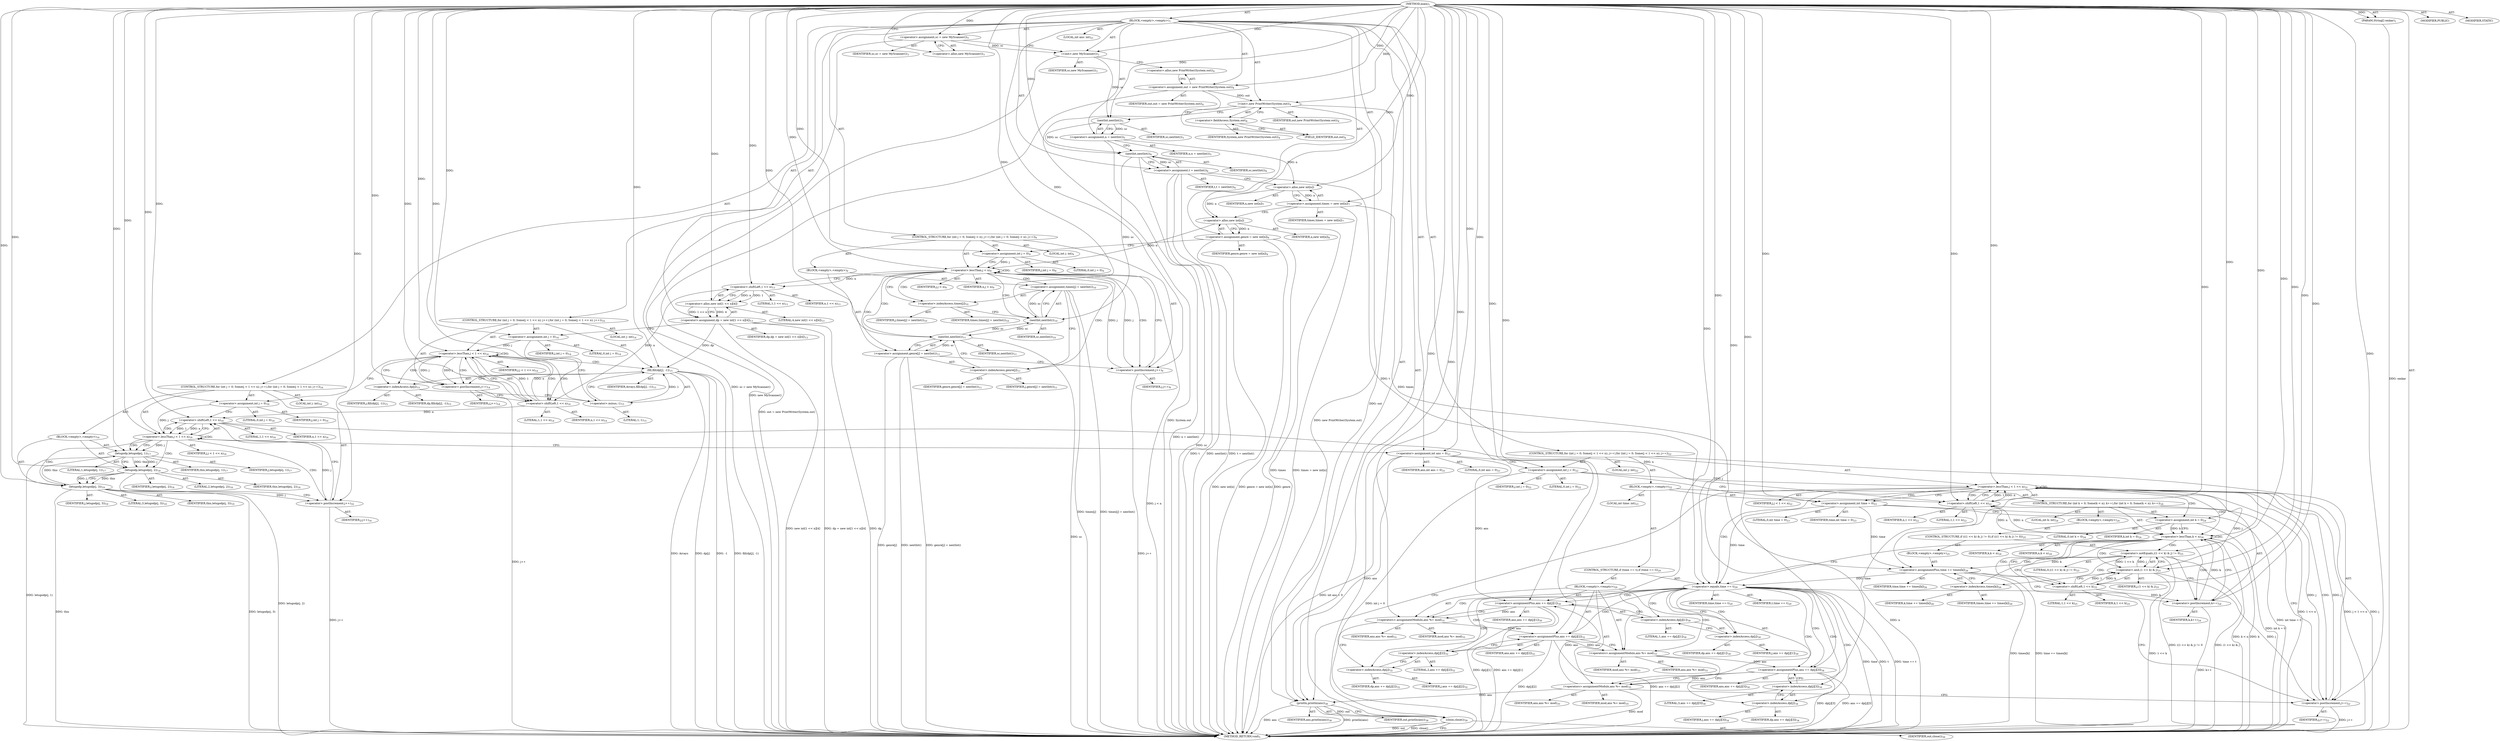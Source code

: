 digraph "main" {  
"17" [label = <(METHOD,main)<SUB>1</SUB>> ]
"18" [label = <(PARAM,String[] omkar)<SUB>1</SUB>> ]
"19" [label = <(BLOCK,&lt;empty&gt;,&lt;empty&gt;)<SUB>1</SUB>> ]
"20" [label = <(&lt;operator&gt;.assignment,sc = new MyScanner())<SUB>3</SUB>> ]
"21" [label = <(IDENTIFIER,sc,sc = new MyScanner())<SUB>3</SUB>> ]
"22" [label = <(&lt;operator&gt;.alloc,new MyScanner())<SUB>3</SUB>> ]
"23" [label = <(&lt;init&gt;,new MyScanner())<SUB>3</SUB>> ]
"24" [label = <(IDENTIFIER,sc,new MyScanner())<SUB>3</SUB>> ]
"25" [label = <(&lt;operator&gt;.assignment,out = new PrintWriter(System.out))<SUB>4</SUB>> ]
"26" [label = <(IDENTIFIER,out,out = new PrintWriter(System.out))<SUB>4</SUB>> ]
"27" [label = <(&lt;operator&gt;.alloc,new PrintWriter(System.out))<SUB>4</SUB>> ]
"28" [label = <(&lt;init&gt;,new PrintWriter(System.out))<SUB>4</SUB>> ]
"29" [label = <(IDENTIFIER,out,new PrintWriter(System.out))<SUB>4</SUB>> ]
"30" [label = <(&lt;operator&gt;.fieldAccess,System.out)<SUB>4</SUB>> ]
"31" [label = <(IDENTIFIER,System,new PrintWriter(System.out))<SUB>4</SUB>> ]
"32" [label = <(FIELD_IDENTIFIER,out,out)<SUB>4</SUB>> ]
"33" [label = <(&lt;operator&gt;.assignment,n = nextInt())<SUB>5</SUB>> ]
"34" [label = <(IDENTIFIER,n,n = nextInt())<SUB>5</SUB>> ]
"35" [label = <(nextInt,nextInt())<SUB>5</SUB>> ]
"36" [label = <(IDENTIFIER,sc,nextInt())<SUB>5</SUB>> ]
"37" [label = <(&lt;operator&gt;.assignment,t = nextInt())<SUB>6</SUB>> ]
"38" [label = <(IDENTIFIER,t,t = nextInt())<SUB>6</SUB>> ]
"39" [label = <(nextInt,nextInt())<SUB>6</SUB>> ]
"40" [label = <(IDENTIFIER,sc,nextInt())<SUB>6</SUB>> ]
"41" [label = <(&lt;operator&gt;.assignment,times = new int[n])<SUB>7</SUB>> ]
"42" [label = <(IDENTIFIER,times,times = new int[n])<SUB>7</SUB>> ]
"43" [label = <(&lt;operator&gt;.alloc,new int[n])> ]
"44" [label = <(IDENTIFIER,n,new int[n])<SUB>7</SUB>> ]
"45" [label = <(&lt;operator&gt;.assignment,genre = new int[n])<SUB>8</SUB>> ]
"46" [label = <(IDENTIFIER,genre,genre = new int[n])<SUB>8</SUB>> ]
"47" [label = <(&lt;operator&gt;.alloc,new int[n])> ]
"48" [label = <(IDENTIFIER,n,new int[n])<SUB>8</SUB>> ]
"49" [label = <(CONTROL_STRUCTURE,for (int j = 0; Some(j &lt; n); j++),for (int j = 0; Some(j &lt; n); j++))<SUB>9</SUB>> ]
"50" [label = <(LOCAL,int j: int)<SUB>9</SUB>> ]
"51" [label = <(&lt;operator&gt;.assignment,int j = 0)<SUB>9</SUB>> ]
"52" [label = <(IDENTIFIER,j,int j = 0)<SUB>9</SUB>> ]
"53" [label = <(LITERAL,0,int j = 0)<SUB>9</SUB>> ]
"54" [label = <(&lt;operator&gt;.lessThan,j &lt; n)<SUB>9</SUB>> ]
"55" [label = <(IDENTIFIER,j,j &lt; n)<SUB>9</SUB>> ]
"56" [label = <(IDENTIFIER,n,j &lt; n)<SUB>9</SUB>> ]
"57" [label = <(&lt;operator&gt;.postIncrement,j++)<SUB>9</SUB>> ]
"58" [label = <(IDENTIFIER,j,j++)<SUB>9</SUB>> ]
"59" [label = <(BLOCK,&lt;empty&gt;,&lt;empty&gt;)<SUB>9</SUB>> ]
"60" [label = <(&lt;operator&gt;.assignment,times[j] = nextInt())<SUB>10</SUB>> ]
"61" [label = <(&lt;operator&gt;.indexAccess,times[j])<SUB>10</SUB>> ]
"62" [label = <(IDENTIFIER,times,times[j] = nextInt())<SUB>10</SUB>> ]
"63" [label = <(IDENTIFIER,j,times[j] = nextInt())<SUB>10</SUB>> ]
"64" [label = <(nextInt,nextInt())<SUB>10</SUB>> ]
"65" [label = <(IDENTIFIER,sc,nextInt())<SUB>10</SUB>> ]
"66" [label = <(&lt;operator&gt;.assignment,genre[j] = nextInt())<SUB>11</SUB>> ]
"67" [label = <(&lt;operator&gt;.indexAccess,genre[j])<SUB>11</SUB>> ]
"68" [label = <(IDENTIFIER,genre,genre[j] = nextInt())<SUB>11</SUB>> ]
"69" [label = <(IDENTIFIER,j,genre[j] = nextInt())<SUB>11</SUB>> ]
"70" [label = <(nextInt,nextInt())<SUB>11</SUB>> ]
"71" [label = <(IDENTIFIER,sc,nextInt())<SUB>11</SUB>> ]
"72" [label = <(&lt;operator&gt;.assignment,dp = new int[1 &lt;&lt; n][4])<SUB>13</SUB>> ]
"73" [label = <(IDENTIFIER,dp,dp = new int[1 &lt;&lt; n][4])<SUB>13</SUB>> ]
"74" [label = <(&lt;operator&gt;.alloc,new int[1 &lt;&lt; n][4])> ]
"75" [label = <(&lt;operator&gt;.shiftLeft,1 &lt;&lt; n)<SUB>13</SUB>> ]
"76" [label = <(LITERAL,1,1 &lt;&lt; n)<SUB>13</SUB>> ]
"77" [label = <(IDENTIFIER,n,1 &lt;&lt; n)<SUB>13</SUB>> ]
"78" [label = <(LITERAL,4,new int[1 &lt;&lt; n][4])<SUB>13</SUB>> ]
"79" [label = <(CONTROL_STRUCTURE,for (int j = 0; Some(j &lt; 1 &lt;&lt; n); j++),for (int j = 0; Some(j &lt; 1 &lt;&lt; n); j++))<SUB>14</SUB>> ]
"80" [label = <(LOCAL,int j: int)<SUB>14</SUB>> ]
"81" [label = <(&lt;operator&gt;.assignment,int j = 0)<SUB>14</SUB>> ]
"82" [label = <(IDENTIFIER,j,int j = 0)<SUB>14</SUB>> ]
"83" [label = <(LITERAL,0,int j = 0)<SUB>14</SUB>> ]
"84" [label = <(&lt;operator&gt;.lessThan,j &lt; 1 &lt;&lt; n)<SUB>14</SUB>> ]
"85" [label = <(IDENTIFIER,j,j &lt; 1 &lt;&lt; n)<SUB>14</SUB>> ]
"86" [label = <(&lt;operator&gt;.shiftLeft,1 &lt;&lt; n)<SUB>14</SUB>> ]
"87" [label = <(LITERAL,1,1 &lt;&lt; n)<SUB>14</SUB>> ]
"88" [label = <(IDENTIFIER,n,1 &lt;&lt; n)<SUB>14</SUB>> ]
"89" [label = <(&lt;operator&gt;.postIncrement,j++)<SUB>14</SUB>> ]
"90" [label = <(IDENTIFIER,j,j++)<SUB>14</SUB>> ]
"91" [label = <(fill,fill(dp[j], -1))<SUB>15</SUB>> ]
"92" [label = <(IDENTIFIER,Arrays,fill(dp[j], -1))<SUB>15</SUB>> ]
"93" [label = <(&lt;operator&gt;.indexAccess,dp[j])<SUB>15</SUB>> ]
"94" [label = <(IDENTIFIER,dp,fill(dp[j], -1))<SUB>15</SUB>> ]
"95" [label = <(IDENTIFIER,j,fill(dp[j], -1))<SUB>15</SUB>> ]
"96" [label = <(&lt;operator&gt;.minus,-1)<SUB>15</SUB>> ]
"97" [label = <(LITERAL,1,-1)<SUB>15</SUB>> ]
"98" [label = <(CONTROL_STRUCTURE,for (int j = 0; Some(j &lt; 1 &lt;&lt; n); j++),for (int j = 0; Some(j &lt; 1 &lt;&lt; n); j++))<SUB>16</SUB>> ]
"99" [label = <(LOCAL,int j: int)<SUB>16</SUB>> ]
"100" [label = <(&lt;operator&gt;.assignment,int j = 0)<SUB>16</SUB>> ]
"101" [label = <(IDENTIFIER,j,int j = 0)<SUB>16</SUB>> ]
"102" [label = <(LITERAL,0,int j = 0)<SUB>16</SUB>> ]
"103" [label = <(&lt;operator&gt;.lessThan,j &lt; 1 &lt;&lt; n)<SUB>16</SUB>> ]
"104" [label = <(IDENTIFIER,j,j &lt; 1 &lt;&lt; n)<SUB>16</SUB>> ]
"105" [label = <(&lt;operator&gt;.shiftLeft,1 &lt;&lt; n)<SUB>16</SUB>> ]
"106" [label = <(LITERAL,1,1 &lt;&lt; n)<SUB>16</SUB>> ]
"107" [label = <(IDENTIFIER,n,1 &lt;&lt; n)<SUB>16</SUB>> ]
"108" [label = <(&lt;operator&gt;.postIncrement,j++)<SUB>16</SUB>> ]
"109" [label = <(IDENTIFIER,j,j++)<SUB>16</SUB>> ]
"110" [label = <(BLOCK,&lt;empty&gt;,&lt;empty&gt;)<SUB>16</SUB>> ]
"111" [label = <(letsgodp,letsgodp(j, 1))<SUB>17</SUB>> ]
"112" [label = <(IDENTIFIER,this,letsgodp(j, 1))<SUB>17</SUB>> ]
"113" [label = <(IDENTIFIER,j,letsgodp(j, 1))<SUB>17</SUB>> ]
"114" [label = <(LITERAL,1,letsgodp(j, 1))<SUB>17</SUB>> ]
"115" [label = <(letsgodp,letsgodp(j, 2))<SUB>18</SUB>> ]
"116" [label = <(IDENTIFIER,this,letsgodp(j, 2))<SUB>18</SUB>> ]
"117" [label = <(IDENTIFIER,j,letsgodp(j, 2))<SUB>18</SUB>> ]
"118" [label = <(LITERAL,2,letsgodp(j, 2))<SUB>18</SUB>> ]
"119" [label = <(letsgodp,letsgodp(j, 3))<SUB>19</SUB>> ]
"120" [label = <(IDENTIFIER,this,letsgodp(j, 3))<SUB>19</SUB>> ]
"121" [label = <(IDENTIFIER,j,letsgodp(j, 3))<SUB>19</SUB>> ]
"122" [label = <(LITERAL,3,letsgodp(j, 3))<SUB>19</SUB>> ]
"123" [label = <(LOCAL,int ans: int)<SUB>21</SUB>> ]
"124" [label = <(&lt;operator&gt;.assignment,int ans = 0)<SUB>21</SUB>> ]
"125" [label = <(IDENTIFIER,ans,int ans = 0)<SUB>21</SUB>> ]
"126" [label = <(LITERAL,0,int ans = 0)<SUB>21</SUB>> ]
"127" [label = <(CONTROL_STRUCTURE,for (int j = 0; Some(j &lt; 1 &lt;&lt; n); j++),for (int j = 0; Some(j &lt; 1 &lt;&lt; n); j++))<SUB>22</SUB>> ]
"128" [label = <(LOCAL,int j: int)<SUB>22</SUB>> ]
"129" [label = <(&lt;operator&gt;.assignment,int j = 0)<SUB>22</SUB>> ]
"130" [label = <(IDENTIFIER,j,int j = 0)<SUB>22</SUB>> ]
"131" [label = <(LITERAL,0,int j = 0)<SUB>22</SUB>> ]
"132" [label = <(&lt;operator&gt;.lessThan,j &lt; 1 &lt;&lt; n)<SUB>22</SUB>> ]
"133" [label = <(IDENTIFIER,j,j &lt; 1 &lt;&lt; n)<SUB>22</SUB>> ]
"134" [label = <(&lt;operator&gt;.shiftLeft,1 &lt;&lt; n)<SUB>22</SUB>> ]
"135" [label = <(LITERAL,1,1 &lt;&lt; n)<SUB>22</SUB>> ]
"136" [label = <(IDENTIFIER,n,1 &lt;&lt; n)<SUB>22</SUB>> ]
"137" [label = <(&lt;operator&gt;.postIncrement,j++)<SUB>22</SUB>> ]
"138" [label = <(IDENTIFIER,j,j++)<SUB>22</SUB>> ]
"139" [label = <(BLOCK,&lt;empty&gt;,&lt;empty&gt;)<SUB>22</SUB>> ]
"140" [label = <(LOCAL,int time: int)<SUB>23</SUB>> ]
"141" [label = <(&lt;operator&gt;.assignment,int time = 0)<SUB>23</SUB>> ]
"142" [label = <(IDENTIFIER,time,int time = 0)<SUB>23</SUB>> ]
"143" [label = <(LITERAL,0,int time = 0)<SUB>23</SUB>> ]
"144" [label = <(CONTROL_STRUCTURE,for (int k = 0; Some(k &lt; n); k++),for (int k = 0; Some(k &lt; n); k++))<SUB>24</SUB>> ]
"145" [label = <(LOCAL,int k: int)<SUB>24</SUB>> ]
"146" [label = <(&lt;operator&gt;.assignment,int k = 0)<SUB>24</SUB>> ]
"147" [label = <(IDENTIFIER,k,int k = 0)<SUB>24</SUB>> ]
"148" [label = <(LITERAL,0,int k = 0)<SUB>24</SUB>> ]
"149" [label = <(&lt;operator&gt;.lessThan,k &lt; n)<SUB>24</SUB>> ]
"150" [label = <(IDENTIFIER,k,k &lt; n)<SUB>24</SUB>> ]
"151" [label = <(IDENTIFIER,n,k &lt; n)<SUB>24</SUB>> ]
"152" [label = <(&lt;operator&gt;.postIncrement,k++)<SUB>24</SUB>> ]
"153" [label = <(IDENTIFIER,k,k++)<SUB>24</SUB>> ]
"154" [label = <(BLOCK,&lt;empty&gt;,&lt;empty&gt;)<SUB>24</SUB>> ]
"155" [label = <(CONTROL_STRUCTURE,if (((1 &lt;&lt; k) &amp; j) != 0),if (((1 &lt;&lt; k) &amp; j) != 0))<SUB>25</SUB>> ]
"156" [label = <(&lt;operator&gt;.notEquals,((1 &lt;&lt; k) &amp; j) != 0)<SUB>25</SUB>> ]
"157" [label = <(&lt;operator&gt;.and,(1 &lt;&lt; k) &amp; j)<SUB>25</SUB>> ]
"158" [label = <(&lt;operator&gt;.shiftLeft,1 &lt;&lt; k)<SUB>25</SUB>> ]
"159" [label = <(LITERAL,1,1 &lt;&lt; k)<SUB>25</SUB>> ]
"160" [label = <(IDENTIFIER,k,1 &lt;&lt; k)<SUB>25</SUB>> ]
"161" [label = <(IDENTIFIER,j,(1 &lt;&lt; k) &amp; j)<SUB>25</SUB>> ]
"162" [label = <(LITERAL,0,((1 &lt;&lt; k) &amp; j) != 0)<SUB>25</SUB>> ]
"163" [label = <(BLOCK,&lt;empty&gt;,&lt;empty&gt;)<SUB>25</SUB>> ]
"164" [label = <(&lt;operator&gt;.assignmentPlus,time += times[k])<SUB>26</SUB>> ]
"165" [label = <(IDENTIFIER,time,time += times[k])<SUB>26</SUB>> ]
"166" [label = <(&lt;operator&gt;.indexAccess,times[k])<SUB>26</SUB>> ]
"167" [label = <(IDENTIFIER,times,time += times[k])<SUB>26</SUB>> ]
"168" [label = <(IDENTIFIER,k,time += times[k])<SUB>26</SUB>> ]
"169" [label = <(CONTROL_STRUCTURE,if (time == t),if (time == t))<SUB>29</SUB>> ]
"170" [label = <(&lt;operator&gt;.equals,time == t)<SUB>29</SUB>> ]
"171" [label = <(IDENTIFIER,time,time == t)<SUB>29</SUB>> ]
"172" [label = <(IDENTIFIER,t,time == t)<SUB>29</SUB>> ]
"173" [label = <(BLOCK,&lt;empty&gt;,&lt;empty&gt;)<SUB>29</SUB>> ]
"174" [label = <(&lt;operator&gt;.assignmentPlus,ans += dp[j][1])<SUB>30</SUB>> ]
"175" [label = <(IDENTIFIER,ans,ans += dp[j][1])<SUB>30</SUB>> ]
"176" [label = <(&lt;operator&gt;.indexAccess,dp[j][1])<SUB>30</SUB>> ]
"177" [label = <(&lt;operator&gt;.indexAccess,dp[j])<SUB>30</SUB>> ]
"178" [label = <(IDENTIFIER,dp,ans += dp[j][1])<SUB>30</SUB>> ]
"179" [label = <(IDENTIFIER,j,ans += dp[j][1])<SUB>30</SUB>> ]
"180" [label = <(LITERAL,1,ans += dp[j][1])<SUB>30</SUB>> ]
"181" [label = <(&lt;operators&gt;.assignmentModulo,ans %= mod)<SUB>31</SUB>> ]
"182" [label = <(IDENTIFIER,ans,ans %= mod)<SUB>31</SUB>> ]
"183" [label = <(IDENTIFIER,mod,ans %= mod)<SUB>31</SUB>> ]
"184" [label = <(&lt;operator&gt;.assignmentPlus,ans += dp[j][2])<SUB>32</SUB>> ]
"185" [label = <(IDENTIFIER,ans,ans += dp[j][2])<SUB>32</SUB>> ]
"186" [label = <(&lt;operator&gt;.indexAccess,dp[j][2])<SUB>32</SUB>> ]
"187" [label = <(&lt;operator&gt;.indexAccess,dp[j])<SUB>32</SUB>> ]
"188" [label = <(IDENTIFIER,dp,ans += dp[j][2])<SUB>32</SUB>> ]
"189" [label = <(IDENTIFIER,j,ans += dp[j][2])<SUB>32</SUB>> ]
"190" [label = <(LITERAL,2,ans += dp[j][2])<SUB>32</SUB>> ]
"191" [label = <(&lt;operators&gt;.assignmentModulo,ans %= mod)<SUB>33</SUB>> ]
"192" [label = <(IDENTIFIER,ans,ans %= mod)<SUB>33</SUB>> ]
"193" [label = <(IDENTIFIER,mod,ans %= mod)<SUB>33</SUB>> ]
"194" [label = <(&lt;operator&gt;.assignmentPlus,ans += dp[j][3])<SUB>34</SUB>> ]
"195" [label = <(IDENTIFIER,ans,ans += dp[j][3])<SUB>34</SUB>> ]
"196" [label = <(&lt;operator&gt;.indexAccess,dp[j][3])<SUB>34</SUB>> ]
"197" [label = <(&lt;operator&gt;.indexAccess,dp[j])<SUB>34</SUB>> ]
"198" [label = <(IDENTIFIER,dp,ans += dp[j][3])<SUB>34</SUB>> ]
"199" [label = <(IDENTIFIER,j,ans += dp[j][3])<SUB>34</SUB>> ]
"200" [label = <(LITERAL,3,ans += dp[j][3])<SUB>34</SUB>> ]
"201" [label = <(&lt;operators&gt;.assignmentModulo,ans %= mod)<SUB>35</SUB>> ]
"202" [label = <(IDENTIFIER,ans,ans %= mod)<SUB>35</SUB>> ]
"203" [label = <(IDENTIFIER,mod,ans %= mod)<SUB>35</SUB>> ]
"204" [label = <(println,println(ans))<SUB>38</SUB>> ]
"205" [label = <(IDENTIFIER,out,println(ans))<SUB>38</SUB>> ]
"206" [label = <(IDENTIFIER,ans,println(ans))<SUB>38</SUB>> ]
"207" [label = <(close,close())<SUB>39</SUB>> ]
"208" [label = <(IDENTIFIER,out,close())<SUB>39</SUB>> ]
"209" [label = <(MODIFIER,PUBLIC)> ]
"210" [label = <(MODIFIER,STATIC)> ]
"211" [label = <(METHOD_RETURN,void)<SUB>1</SUB>> ]
  "17" -> "18"  [ label = "AST: "] 
  "17" -> "19"  [ label = "AST: "] 
  "17" -> "209"  [ label = "AST: "] 
  "17" -> "210"  [ label = "AST: "] 
  "17" -> "211"  [ label = "AST: "] 
  "19" -> "20"  [ label = "AST: "] 
  "19" -> "23"  [ label = "AST: "] 
  "19" -> "25"  [ label = "AST: "] 
  "19" -> "28"  [ label = "AST: "] 
  "19" -> "33"  [ label = "AST: "] 
  "19" -> "37"  [ label = "AST: "] 
  "19" -> "41"  [ label = "AST: "] 
  "19" -> "45"  [ label = "AST: "] 
  "19" -> "49"  [ label = "AST: "] 
  "19" -> "72"  [ label = "AST: "] 
  "19" -> "79"  [ label = "AST: "] 
  "19" -> "98"  [ label = "AST: "] 
  "19" -> "123"  [ label = "AST: "] 
  "19" -> "124"  [ label = "AST: "] 
  "19" -> "127"  [ label = "AST: "] 
  "19" -> "204"  [ label = "AST: "] 
  "19" -> "207"  [ label = "AST: "] 
  "20" -> "21"  [ label = "AST: "] 
  "20" -> "22"  [ label = "AST: "] 
  "23" -> "24"  [ label = "AST: "] 
  "25" -> "26"  [ label = "AST: "] 
  "25" -> "27"  [ label = "AST: "] 
  "28" -> "29"  [ label = "AST: "] 
  "28" -> "30"  [ label = "AST: "] 
  "30" -> "31"  [ label = "AST: "] 
  "30" -> "32"  [ label = "AST: "] 
  "33" -> "34"  [ label = "AST: "] 
  "33" -> "35"  [ label = "AST: "] 
  "35" -> "36"  [ label = "AST: "] 
  "37" -> "38"  [ label = "AST: "] 
  "37" -> "39"  [ label = "AST: "] 
  "39" -> "40"  [ label = "AST: "] 
  "41" -> "42"  [ label = "AST: "] 
  "41" -> "43"  [ label = "AST: "] 
  "43" -> "44"  [ label = "AST: "] 
  "45" -> "46"  [ label = "AST: "] 
  "45" -> "47"  [ label = "AST: "] 
  "47" -> "48"  [ label = "AST: "] 
  "49" -> "50"  [ label = "AST: "] 
  "49" -> "51"  [ label = "AST: "] 
  "49" -> "54"  [ label = "AST: "] 
  "49" -> "57"  [ label = "AST: "] 
  "49" -> "59"  [ label = "AST: "] 
  "51" -> "52"  [ label = "AST: "] 
  "51" -> "53"  [ label = "AST: "] 
  "54" -> "55"  [ label = "AST: "] 
  "54" -> "56"  [ label = "AST: "] 
  "57" -> "58"  [ label = "AST: "] 
  "59" -> "60"  [ label = "AST: "] 
  "59" -> "66"  [ label = "AST: "] 
  "60" -> "61"  [ label = "AST: "] 
  "60" -> "64"  [ label = "AST: "] 
  "61" -> "62"  [ label = "AST: "] 
  "61" -> "63"  [ label = "AST: "] 
  "64" -> "65"  [ label = "AST: "] 
  "66" -> "67"  [ label = "AST: "] 
  "66" -> "70"  [ label = "AST: "] 
  "67" -> "68"  [ label = "AST: "] 
  "67" -> "69"  [ label = "AST: "] 
  "70" -> "71"  [ label = "AST: "] 
  "72" -> "73"  [ label = "AST: "] 
  "72" -> "74"  [ label = "AST: "] 
  "74" -> "75"  [ label = "AST: "] 
  "74" -> "78"  [ label = "AST: "] 
  "75" -> "76"  [ label = "AST: "] 
  "75" -> "77"  [ label = "AST: "] 
  "79" -> "80"  [ label = "AST: "] 
  "79" -> "81"  [ label = "AST: "] 
  "79" -> "84"  [ label = "AST: "] 
  "79" -> "89"  [ label = "AST: "] 
  "79" -> "91"  [ label = "AST: "] 
  "81" -> "82"  [ label = "AST: "] 
  "81" -> "83"  [ label = "AST: "] 
  "84" -> "85"  [ label = "AST: "] 
  "84" -> "86"  [ label = "AST: "] 
  "86" -> "87"  [ label = "AST: "] 
  "86" -> "88"  [ label = "AST: "] 
  "89" -> "90"  [ label = "AST: "] 
  "91" -> "92"  [ label = "AST: "] 
  "91" -> "93"  [ label = "AST: "] 
  "91" -> "96"  [ label = "AST: "] 
  "93" -> "94"  [ label = "AST: "] 
  "93" -> "95"  [ label = "AST: "] 
  "96" -> "97"  [ label = "AST: "] 
  "98" -> "99"  [ label = "AST: "] 
  "98" -> "100"  [ label = "AST: "] 
  "98" -> "103"  [ label = "AST: "] 
  "98" -> "108"  [ label = "AST: "] 
  "98" -> "110"  [ label = "AST: "] 
  "100" -> "101"  [ label = "AST: "] 
  "100" -> "102"  [ label = "AST: "] 
  "103" -> "104"  [ label = "AST: "] 
  "103" -> "105"  [ label = "AST: "] 
  "105" -> "106"  [ label = "AST: "] 
  "105" -> "107"  [ label = "AST: "] 
  "108" -> "109"  [ label = "AST: "] 
  "110" -> "111"  [ label = "AST: "] 
  "110" -> "115"  [ label = "AST: "] 
  "110" -> "119"  [ label = "AST: "] 
  "111" -> "112"  [ label = "AST: "] 
  "111" -> "113"  [ label = "AST: "] 
  "111" -> "114"  [ label = "AST: "] 
  "115" -> "116"  [ label = "AST: "] 
  "115" -> "117"  [ label = "AST: "] 
  "115" -> "118"  [ label = "AST: "] 
  "119" -> "120"  [ label = "AST: "] 
  "119" -> "121"  [ label = "AST: "] 
  "119" -> "122"  [ label = "AST: "] 
  "124" -> "125"  [ label = "AST: "] 
  "124" -> "126"  [ label = "AST: "] 
  "127" -> "128"  [ label = "AST: "] 
  "127" -> "129"  [ label = "AST: "] 
  "127" -> "132"  [ label = "AST: "] 
  "127" -> "137"  [ label = "AST: "] 
  "127" -> "139"  [ label = "AST: "] 
  "129" -> "130"  [ label = "AST: "] 
  "129" -> "131"  [ label = "AST: "] 
  "132" -> "133"  [ label = "AST: "] 
  "132" -> "134"  [ label = "AST: "] 
  "134" -> "135"  [ label = "AST: "] 
  "134" -> "136"  [ label = "AST: "] 
  "137" -> "138"  [ label = "AST: "] 
  "139" -> "140"  [ label = "AST: "] 
  "139" -> "141"  [ label = "AST: "] 
  "139" -> "144"  [ label = "AST: "] 
  "139" -> "169"  [ label = "AST: "] 
  "141" -> "142"  [ label = "AST: "] 
  "141" -> "143"  [ label = "AST: "] 
  "144" -> "145"  [ label = "AST: "] 
  "144" -> "146"  [ label = "AST: "] 
  "144" -> "149"  [ label = "AST: "] 
  "144" -> "152"  [ label = "AST: "] 
  "144" -> "154"  [ label = "AST: "] 
  "146" -> "147"  [ label = "AST: "] 
  "146" -> "148"  [ label = "AST: "] 
  "149" -> "150"  [ label = "AST: "] 
  "149" -> "151"  [ label = "AST: "] 
  "152" -> "153"  [ label = "AST: "] 
  "154" -> "155"  [ label = "AST: "] 
  "155" -> "156"  [ label = "AST: "] 
  "155" -> "163"  [ label = "AST: "] 
  "156" -> "157"  [ label = "AST: "] 
  "156" -> "162"  [ label = "AST: "] 
  "157" -> "158"  [ label = "AST: "] 
  "157" -> "161"  [ label = "AST: "] 
  "158" -> "159"  [ label = "AST: "] 
  "158" -> "160"  [ label = "AST: "] 
  "163" -> "164"  [ label = "AST: "] 
  "164" -> "165"  [ label = "AST: "] 
  "164" -> "166"  [ label = "AST: "] 
  "166" -> "167"  [ label = "AST: "] 
  "166" -> "168"  [ label = "AST: "] 
  "169" -> "170"  [ label = "AST: "] 
  "169" -> "173"  [ label = "AST: "] 
  "170" -> "171"  [ label = "AST: "] 
  "170" -> "172"  [ label = "AST: "] 
  "173" -> "174"  [ label = "AST: "] 
  "173" -> "181"  [ label = "AST: "] 
  "173" -> "184"  [ label = "AST: "] 
  "173" -> "191"  [ label = "AST: "] 
  "173" -> "194"  [ label = "AST: "] 
  "173" -> "201"  [ label = "AST: "] 
  "174" -> "175"  [ label = "AST: "] 
  "174" -> "176"  [ label = "AST: "] 
  "176" -> "177"  [ label = "AST: "] 
  "176" -> "180"  [ label = "AST: "] 
  "177" -> "178"  [ label = "AST: "] 
  "177" -> "179"  [ label = "AST: "] 
  "181" -> "182"  [ label = "AST: "] 
  "181" -> "183"  [ label = "AST: "] 
  "184" -> "185"  [ label = "AST: "] 
  "184" -> "186"  [ label = "AST: "] 
  "186" -> "187"  [ label = "AST: "] 
  "186" -> "190"  [ label = "AST: "] 
  "187" -> "188"  [ label = "AST: "] 
  "187" -> "189"  [ label = "AST: "] 
  "191" -> "192"  [ label = "AST: "] 
  "191" -> "193"  [ label = "AST: "] 
  "194" -> "195"  [ label = "AST: "] 
  "194" -> "196"  [ label = "AST: "] 
  "196" -> "197"  [ label = "AST: "] 
  "196" -> "200"  [ label = "AST: "] 
  "197" -> "198"  [ label = "AST: "] 
  "197" -> "199"  [ label = "AST: "] 
  "201" -> "202"  [ label = "AST: "] 
  "201" -> "203"  [ label = "AST: "] 
  "204" -> "205"  [ label = "AST: "] 
  "204" -> "206"  [ label = "AST: "] 
  "207" -> "208"  [ label = "AST: "] 
  "20" -> "23"  [ label = "CFG: "] 
  "23" -> "27"  [ label = "CFG: "] 
  "25" -> "32"  [ label = "CFG: "] 
  "28" -> "35"  [ label = "CFG: "] 
  "33" -> "39"  [ label = "CFG: "] 
  "37" -> "43"  [ label = "CFG: "] 
  "41" -> "47"  [ label = "CFG: "] 
  "45" -> "51"  [ label = "CFG: "] 
  "72" -> "81"  [ label = "CFG: "] 
  "124" -> "129"  [ label = "CFG: "] 
  "204" -> "207"  [ label = "CFG: "] 
  "207" -> "211"  [ label = "CFG: "] 
  "22" -> "20"  [ label = "CFG: "] 
  "27" -> "25"  [ label = "CFG: "] 
  "30" -> "28"  [ label = "CFG: "] 
  "35" -> "33"  [ label = "CFG: "] 
  "39" -> "37"  [ label = "CFG: "] 
  "43" -> "41"  [ label = "CFG: "] 
  "47" -> "45"  [ label = "CFG: "] 
  "51" -> "54"  [ label = "CFG: "] 
  "54" -> "61"  [ label = "CFG: "] 
  "54" -> "75"  [ label = "CFG: "] 
  "57" -> "54"  [ label = "CFG: "] 
  "74" -> "72"  [ label = "CFG: "] 
  "81" -> "86"  [ label = "CFG: "] 
  "84" -> "93"  [ label = "CFG: "] 
  "84" -> "100"  [ label = "CFG: "] 
  "89" -> "86"  [ label = "CFG: "] 
  "91" -> "89"  [ label = "CFG: "] 
  "100" -> "105"  [ label = "CFG: "] 
  "103" -> "111"  [ label = "CFG: "] 
  "103" -> "124"  [ label = "CFG: "] 
  "108" -> "105"  [ label = "CFG: "] 
  "129" -> "134"  [ label = "CFG: "] 
  "132" -> "141"  [ label = "CFG: "] 
  "132" -> "204"  [ label = "CFG: "] 
  "137" -> "134"  [ label = "CFG: "] 
  "32" -> "30"  [ label = "CFG: "] 
  "60" -> "67"  [ label = "CFG: "] 
  "66" -> "57"  [ label = "CFG: "] 
  "75" -> "74"  [ label = "CFG: "] 
  "86" -> "84"  [ label = "CFG: "] 
  "93" -> "96"  [ label = "CFG: "] 
  "96" -> "91"  [ label = "CFG: "] 
  "105" -> "103"  [ label = "CFG: "] 
  "111" -> "115"  [ label = "CFG: "] 
  "115" -> "119"  [ label = "CFG: "] 
  "119" -> "108"  [ label = "CFG: "] 
  "134" -> "132"  [ label = "CFG: "] 
  "141" -> "146"  [ label = "CFG: "] 
  "61" -> "64"  [ label = "CFG: "] 
  "64" -> "60"  [ label = "CFG: "] 
  "67" -> "70"  [ label = "CFG: "] 
  "70" -> "66"  [ label = "CFG: "] 
  "146" -> "149"  [ label = "CFG: "] 
  "149" -> "158"  [ label = "CFG: "] 
  "149" -> "170"  [ label = "CFG: "] 
  "152" -> "149"  [ label = "CFG: "] 
  "170" -> "177"  [ label = "CFG: "] 
  "170" -> "137"  [ label = "CFG: "] 
  "174" -> "181"  [ label = "CFG: "] 
  "181" -> "187"  [ label = "CFG: "] 
  "184" -> "191"  [ label = "CFG: "] 
  "191" -> "197"  [ label = "CFG: "] 
  "194" -> "201"  [ label = "CFG: "] 
  "201" -> "137"  [ label = "CFG: "] 
  "156" -> "166"  [ label = "CFG: "] 
  "156" -> "152"  [ label = "CFG: "] 
  "176" -> "174"  [ label = "CFG: "] 
  "186" -> "184"  [ label = "CFG: "] 
  "196" -> "194"  [ label = "CFG: "] 
  "157" -> "156"  [ label = "CFG: "] 
  "164" -> "152"  [ label = "CFG: "] 
  "177" -> "176"  [ label = "CFG: "] 
  "187" -> "186"  [ label = "CFG: "] 
  "197" -> "196"  [ label = "CFG: "] 
  "158" -> "157"  [ label = "CFG: "] 
  "166" -> "164"  [ label = "CFG: "] 
  "17" -> "22"  [ label = "CFG: "] 
  "18" -> "211"  [ label = "DDG: omkar"] 
  "20" -> "211"  [ label = "DDG: sc = new MyScanner()"] 
  "23" -> "211"  [ label = "DDG: new MyScanner()"] 
  "25" -> "211"  [ label = "DDG: out = new PrintWriter(System.out)"] 
  "28" -> "211"  [ label = "DDG: System.out"] 
  "28" -> "211"  [ label = "DDG: new PrintWriter(System.out)"] 
  "33" -> "211"  [ label = "DDG: n = nextInt()"] 
  "37" -> "211"  [ label = "DDG: t"] 
  "39" -> "211"  [ label = "DDG: sc"] 
  "37" -> "211"  [ label = "DDG: nextInt()"] 
  "37" -> "211"  [ label = "DDG: t = nextInt()"] 
  "41" -> "211"  [ label = "DDG: times"] 
  "41" -> "211"  [ label = "DDG: times = new int[n]"] 
  "45" -> "211"  [ label = "DDG: genre"] 
  "45" -> "211"  [ label = "DDG: new int[n]"] 
  "45" -> "211"  [ label = "DDG: genre = new int[n]"] 
  "54" -> "211"  [ label = "DDG: j &lt; n"] 
  "72" -> "211"  [ label = "DDG: dp"] 
  "72" -> "211"  [ label = "DDG: new int[1 &lt;&lt; n][4]"] 
  "72" -> "211"  [ label = "DDG: dp = new int[1 &lt;&lt; n][4]"] 
  "124" -> "211"  [ label = "DDG: int ans = 0"] 
  "129" -> "211"  [ label = "DDG: int j = 0"] 
  "132" -> "211"  [ label = "DDG: j"] 
  "134" -> "211"  [ label = "DDG: n"] 
  "132" -> "211"  [ label = "DDG: 1 &lt;&lt; n"] 
  "132" -> "211"  [ label = "DDG: j &lt; 1 &lt;&lt; n"] 
  "204" -> "211"  [ label = "DDG: ans"] 
  "204" -> "211"  [ label = "DDG: println(ans)"] 
  "207" -> "211"  [ label = "DDG: out"] 
  "207" -> "211"  [ label = "DDG: close()"] 
  "141" -> "211"  [ label = "DDG: int time = 0"] 
  "146" -> "211"  [ label = "DDG: int k = 0"] 
  "149" -> "211"  [ label = "DDG: k"] 
  "149" -> "211"  [ label = "DDG: k &lt; n"] 
  "170" -> "211"  [ label = "DDG: time"] 
  "170" -> "211"  [ label = "DDG: t"] 
  "170" -> "211"  [ label = "DDG: time == t"] 
  "174" -> "211"  [ label = "DDG: dp[j][1]"] 
  "174" -> "211"  [ label = "DDG: ans += dp[j][1]"] 
  "184" -> "211"  [ label = "DDG: dp[j][2]"] 
  "184" -> "211"  [ label = "DDG: ans += dp[j][2]"] 
  "194" -> "211"  [ label = "DDG: dp[j][3]"] 
  "194" -> "211"  [ label = "DDG: ans += dp[j][3]"] 
  "201" -> "211"  [ label = "DDG: mod"] 
  "137" -> "211"  [ label = "DDG: j++"] 
  "157" -> "211"  [ label = "DDG: 1 &lt;&lt; k"] 
  "156" -> "211"  [ label = "DDG: (1 &lt;&lt; k) &amp; j"] 
  "156" -> "211"  [ label = "DDG: ((1 &lt;&lt; k) &amp; j) != 0"] 
  "164" -> "211"  [ label = "DDG: times[k]"] 
  "164" -> "211"  [ label = "DDG: time += times[k]"] 
  "152" -> "211"  [ label = "DDG: k++"] 
  "111" -> "211"  [ label = "DDG: letsgodp(j, 1)"] 
  "115" -> "211"  [ label = "DDG: letsgodp(j, 2)"] 
  "119" -> "211"  [ label = "DDG: this"] 
  "119" -> "211"  [ label = "DDG: letsgodp(j, 3)"] 
  "108" -> "211"  [ label = "DDG: j++"] 
  "91" -> "211"  [ label = "DDG: dp[j]"] 
  "91" -> "211"  [ label = "DDG: -1"] 
  "91" -> "211"  [ label = "DDG: fill(dp[j], -1)"] 
  "89" -> "211"  [ label = "DDG: j++"] 
  "60" -> "211"  [ label = "DDG: times[j]"] 
  "60" -> "211"  [ label = "DDG: times[j] = nextInt()"] 
  "66" -> "211"  [ label = "DDG: genre[j]"] 
  "70" -> "211"  [ label = "DDG: sc"] 
  "66" -> "211"  [ label = "DDG: nextInt()"] 
  "66" -> "211"  [ label = "DDG: genre[j] = nextInt()"] 
  "57" -> "211"  [ label = "DDG: j++"] 
  "91" -> "211"  [ label = "DDG: Arrays"] 
  "17" -> "18"  [ label = "DDG: "] 
  "17" -> "20"  [ label = "DDG: "] 
  "17" -> "25"  [ label = "DDG: "] 
  "35" -> "33"  [ label = "DDG: sc"] 
  "39" -> "37"  [ label = "DDG: sc"] 
  "43" -> "41"  [ label = "DDG: n"] 
  "47" -> "45"  [ label = "DDG: n"] 
  "74" -> "72"  [ label = "DDG: 1 &lt;&lt; n"] 
  "74" -> "72"  [ label = "DDG: 4"] 
  "17" -> "124"  [ label = "DDG: "] 
  "20" -> "23"  [ label = "DDG: sc"] 
  "17" -> "23"  [ label = "DDG: "] 
  "25" -> "28"  [ label = "DDG: out"] 
  "17" -> "28"  [ label = "DDG: "] 
  "17" -> "51"  [ label = "DDG: "] 
  "17" -> "81"  [ label = "DDG: "] 
  "17" -> "100"  [ label = "DDG: "] 
  "17" -> "129"  [ label = "DDG: "] 
  "28" -> "204"  [ label = "DDG: out"] 
  "17" -> "204"  [ label = "DDG: "] 
  "124" -> "204"  [ label = "DDG: ans"] 
  "201" -> "204"  [ label = "DDG: ans"] 
  "204" -> "207"  [ label = "DDG: out"] 
  "17" -> "207"  [ label = "DDG: "] 
  "23" -> "35"  [ label = "DDG: sc"] 
  "17" -> "35"  [ label = "DDG: "] 
  "35" -> "39"  [ label = "DDG: sc"] 
  "17" -> "39"  [ label = "DDG: "] 
  "33" -> "43"  [ label = "DDG: n"] 
  "17" -> "43"  [ label = "DDG: "] 
  "43" -> "47"  [ label = "DDG: n"] 
  "17" -> "47"  [ label = "DDG: "] 
  "51" -> "54"  [ label = "DDG: j"] 
  "57" -> "54"  [ label = "DDG: j"] 
  "17" -> "54"  [ label = "DDG: "] 
  "47" -> "54"  [ label = "DDG: n"] 
  "54" -> "57"  [ label = "DDG: j"] 
  "17" -> "57"  [ label = "DDG: "] 
  "64" -> "60"  [ label = "DDG: sc"] 
  "70" -> "66"  [ label = "DDG: sc"] 
  "75" -> "74"  [ label = "DDG: 1"] 
  "75" -> "74"  [ label = "DDG: n"] 
  "17" -> "74"  [ label = "DDG: "] 
  "81" -> "84"  [ label = "DDG: j"] 
  "89" -> "84"  [ label = "DDG: j"] 
  "17" -> "84"  [ label = "DDG: "] 
  "86" -> "84"  [ label = "DDG: 1"] 
  "86" -> "84"  [ label = "DDG: n"] 
  "84" -> "89"  [ label = "DDG: j"] 
  "17" -> "89"  [ label = "DDG: "] 
  "17" -> "91"  [ label = "DDG: "] 
  "72" -> "91"  [ label = "DDG: dp"] 
  "96" -> "91"  [ label = "DDG: 1"] 
  "100" -> "103"  [ label = "DDG: j"] 
  "108" -> "103"  [ label = "DDG: j"] 
  "17" -> "103"  [ label = "DDG: "] 
  "105" -> "103"  [ label = "DDG: 1"] 
  "105" -> "103"  [ label = "DDG: n"] 
  "119" -> "108"  [ label = "DDG: j"] 
  "17" -> "108"  [ label = "DDG: "] 
  "129" -> "132"  [ label = "DDG: j"] 
  "137" -> "132"  [ label = "DDG: j"] 
  "17" -> "132"  [ label = "DDG: "] 
  "134" -> "132"  [ label = "DDG: 1"] 
  "134" -> "132"  [ label = "DDG: n"] 
  "132" -> "137"  [ label = "DDG: j"] 
  "157" -> "137"  [ label = "DDG: j"] 
  "17" -> "137"  [ label = "DDG: "] 
  "17" -> "141"  [ label = "DDG: "] 
  "17" -> "75"  [ label = "DDG: "] 
  "54" -> "75"  [ label = "DDG: n"] 
  "17" -> "86"  [ label = "DDG: "] 
  "75" -> "86"  [ label = "DDG: n"] 
  "17" -> "96"  [ label = "DDG: "] 
  "17" -> "105"  [ label = "DDG: "] 
  "86" -> "105"  [ label = "DDG: n"] 
  "119" -> "111"  [ label = "DDG: this"] 
  "17" -> "111"  [ label = "DDG: "] 
  "103" -> "111"  [ label = "DDG: j"] 
  "111" -> "115"  [ label = "DDG: this"] 
  "17" -> "115"  [ label = "DDG: "] 
  "111" -> "115"  [ label = "DDG: j"] 
  "115" -> "119"  [ label = "DDG: this"] 
  "17" -> "119"  [ label = "DDG: "] 
  "115" -> "119"  [ label = "DDG: j"] 
  "17" -> "134"  [ label = "DDG: "] 
  "105" -> "134"  [ label = "DDG: n"] 
  "149" -> "134"  [ label = "DDG: n"] 
  "17" -> "146"  [ label = "DDG: "] 
  "39" -> "64"  [ label = "DDG: sc"] 
  "70" -> "64"  [ label = "DDG: sc"] 
  "17" -> "64"  [ label = "DDG: "] 
  "64" -> "70"  [ label = "DDG: sc"] 
  "17" -> "70"  [ label = "DDG: "] 
  "146" -> "149"  [ label = "DDG: k"] 
  "152" -> "149"  [ label = "DDG: k"] 
  "17" -> "149"  [ label = "DDG: "] 
  "134" -> "149"  [ label = "DDG: n"] 
  "158" -> "152"  [ label = "DDG: k"] 
  "17" -> "152"  [ label = "DDG: "] 
  "141" -> "170"  [ label = "DDG: time"] 
  "164" -> "170"  [ label = "DDG: time"] 
  "17" -> "170"  [ label = "DDG: "] 
  "37" -> "170"  [ label = "DDG: t"] 
  "17" -> "181"  [ label = "DDG: "] 
  "17" -> "191"  [ label = "DDG: "] 
  "17" -> "201"  [ label = "DDG: "] 
  "124" -> "174"  [ label = "DDG: ans"] 
  "201" -> "174"  [ label = "DDG: ans"] 
  "17" -> "174"  [ label = "DDG: "] 
  "174" -> "181"  [ label = "DDG: ans"] 
  "181" -> "184"  [ label = "DDG: ans"] 
  "17" -> "184"  [ label = "DDG: "] 
  "184" -> "191"  [ label = "DDG: ans"] 
  "191" -> "194"  [ label = "DDG: ans"] 
  "17" -> "194"  [ label = "DDG: "] 
  "194" -> "201"  [ label = "DDG: ans"] 
  "157" -> "156"  [ label = "DDG: 1 &lt;&lt; k"] 
  "157" -> "156"  [ label = "DDG: j"] 
  "17" -> "156"  [ label = "DDG: "] 
  "41" -> "164"  [ label = "DDG: times"] 
  "158" -> "157"  [ label = "DDG: 1"] 
  "158" -> "157"  [ label = "DDG: k"] 
  "132" -> "157"  [ label = "DDG: j"] 
  "17" -> "157"  [ label = "DDG: "] 
  "141" -> "164"  [ label = "DDG: time"] 
  "17" -> "164"  [ label = "DDG: "] 
  "17" -> "158"  [ label = "DDG: "] 
  "149" -> "158"  [ label = "DDG: k"] 
  "54" -> "60"  [ label = "CDG: "] 
  "54" -> "64"  [ label = "CDG: "] 
  "54" -> "57"  [ label = "CDG: "] 
  "54" -> "67"  [ label = "CDG: "] 
  "54" -> "54"  [ label = "CDG: "] 
  "54" -> "61"  [ label = "CDG: "] 
  "54" -> "70"  [ label = "CDG: "] 
  "54" -> "66"  [ label = "CDG: "] 
  "84" -> "96"  [ label = "CDG: "] 
  "84" -> "84"  [ label = "CDG: "] 
  "84" -> "91"  [ label = "CDG: "] 
  "84" -> "93"  [ label = "CDG: "] 
  "84" -> "86"  [ label = "CDG: "] 
  "84" -> "89"  [ label = "CDG: "] 
  "103" -> "115"  [ label = "CDG: "] 
  "103" -> "103"  [ label = "CDG: "] 
  "103" -> "119"  [ label = "CDG: "] 
  "103" -> "108"  [ label = "CDG: "] 
  "103" -> "111"  [ label = "CDG: "] 
  "103" -> "105"  [ label = "CDG: "] 
  "132" -> "146"  [ label = "CDG: "] 
  "132" -> "149"  [ label = "CDG: "] 
  "132" -> "132"  [ label = "CDG: "] 
  "132" -> "170"  [ label = "CDG: "] 
  "132" -> "134"  [ label = "CDG: "] 
  "132" -> "137"  [ label = "CDG: "] 
  "132" -> "141"  [ label = "CDG: "] 
  "149" -> "149"  [ label = "CDG: "] 
  "149" -> "152"  [ label = "CDG: "] 
  "149" -> "158"  [ label = "CDG: "] 
  "149" -> "157"  [ label = "CDG: "] 
  "149" -> "156"  [ label = "CDG: "] 
  "170" -> "196"  [ label = "CDG: "] 
  "170" -> "197"  [ label = "CDG: "] 
  "170" -> "181"  [ label = "CDG: "] 
  "170" -> "191"  [ label = "CDG: "] 
  "170" -> "187"  [ label = "CDG: "] 
  "170" -> "184"  [ label = "CDG: "] 
  "170" -> "174"  [ label = "CDG: "] 
  "170" -> "194"  [ label = "CDG: "] 
  "170" -> "186"  [ label = "CDG: "] 
  "170" -> "201"  [ label = "CDG: "] 
  "170" -> "176"  [ label = "CDG: "] 
  "170" -> "177"  [ label = "CDG: "] 
  "156" -> "164"  [ label = "CDG: "] 
  "156" -> "166"  [ label = "CDG: "] 
}
